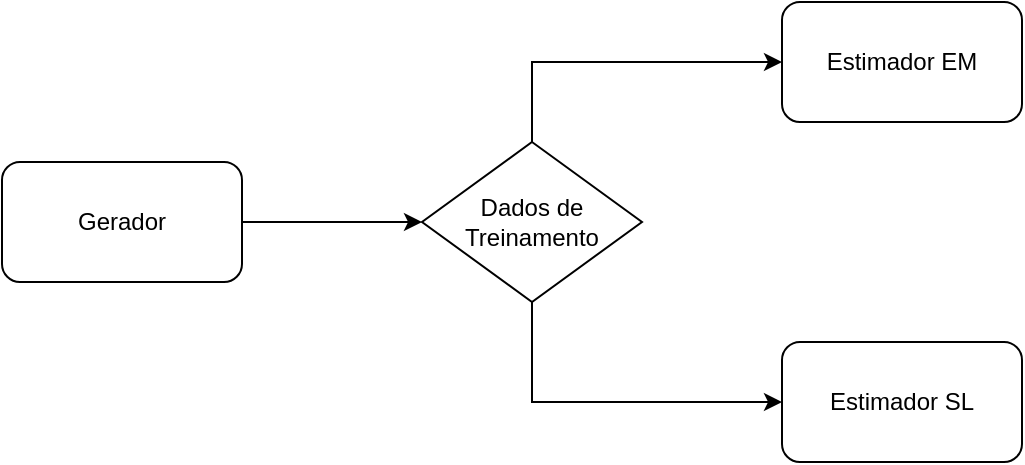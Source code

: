<mxfile version="21.4.0" type="device">
  <diagram name="Página-1" id="QMMTvA-ff1KPI4nAfXoj">
    <mxGraphModel dx="794" dy="574" grid="1" gridSize="10" guides="1" tooltips="1" connect="1" arrows="1" fold="1" page="1" pageScale="1" pageWidth="827" pageHeight="1169" math="0" shadow="0">
      <root>
        <mxCell id="0" />
        <mxCell id="1" parent="0" />
        <mxCell id="y_eFeIlm2bV7ixM_kg36-3" style="edgeStyle=orthogonalEdgeStyle;rounded=0;orthogonalLoop=1;jettySize=auto;html=1;entryX=0;entryY=0.5;entryDx=0;entryDy=0;" edge="1" parent="1" source="y_eFeIlm2bV7ixM_kg36-1" target="y_eFeIlm2bV7ixM_kg36-2">
          <mxGeometry relative="1" as="geometry" />
        </mxCell>
        <mxCell id="y_eFeIlm2bV7ixM_kg36-1" value="Gerador" style="rounded=1;whiteSpace=wrap;html=1;" vertex="1" parent="1">
          <mxGeometry x="140" y="140" width="120" height="60" as="geometry" />
        </mxCell>
        <mxCell id="y_eFeIlm2bV7ixM_kg36-6" style="edgeStyle=orthogonalEdgeStyle;rounded=0;orthogonalLoop=1;jettySize=auto;html=1;exitX=0.5;exitY=1;exitDx=0;exitDy=0;entryX=0;entryY=0.5;entryDx=0;entryDy=0;" edge="1" parent="1" source="y_eFeIlm2bV7ixM_kg36-2" target="y_eFeIlm2bV7ixM_kg36-5">
          <mxGeometry relative="1" as="geometry" />
        </mxCell>
        <mxCell id="y_eFeIlm2bV7ixM_kg36-7" style="edgeStyle=orthogonalEdgeStyle;rounded=0;orthogonalLoop=1;jettySize=auto;html=1;exitX=0.5;exitY=0;exitDx=0;exitDy=0;entryX=0;entryY=0.5;entryDx=0;entryDy=0;" edge="1" parent="1" source="y_eFeIlm2bV7ixM_kg36-2" target="y_eFeIlm2bV7ixM_kg36-4">
          <mxGeometry relative="1" as="geometry" />
        </mxCell>
        <mxCell id="y_eFeIlm2bV7ixM_kg36-2" value="Dados de&lt;br&gt;Treinamento" style="rhombus;whiteSpace=wrap;html=1;" vertex="1" parent="1">
          <mxGeometry x="350" y="130" width="110" height="80" as="geometry" />
        </mxCell>
        <mxCell id="y_eFeIlm2bV7ixM_kg36-4" value="Estimador EM" style="rounded=1;whiteSpace=wrap;html=1;" vertex="1" parent="1">
          <mxGeometry x="530" y="60" width="120" height="60" as="geometry" />
        </mxCell>
        <mxCell id="y_eFeIlm2bV7ixM_kg36-5" value="Estimador SL" style="rounded=1;whiteSpace=wrap;html=1;" vertex="1" parent="1">
          <mxGeometry x="530" y="230" width="120" height="60" as="geometry" />
        </mxCell>
      </root>
    </mxGraphModel>
  </diagram>
</mxfile>

